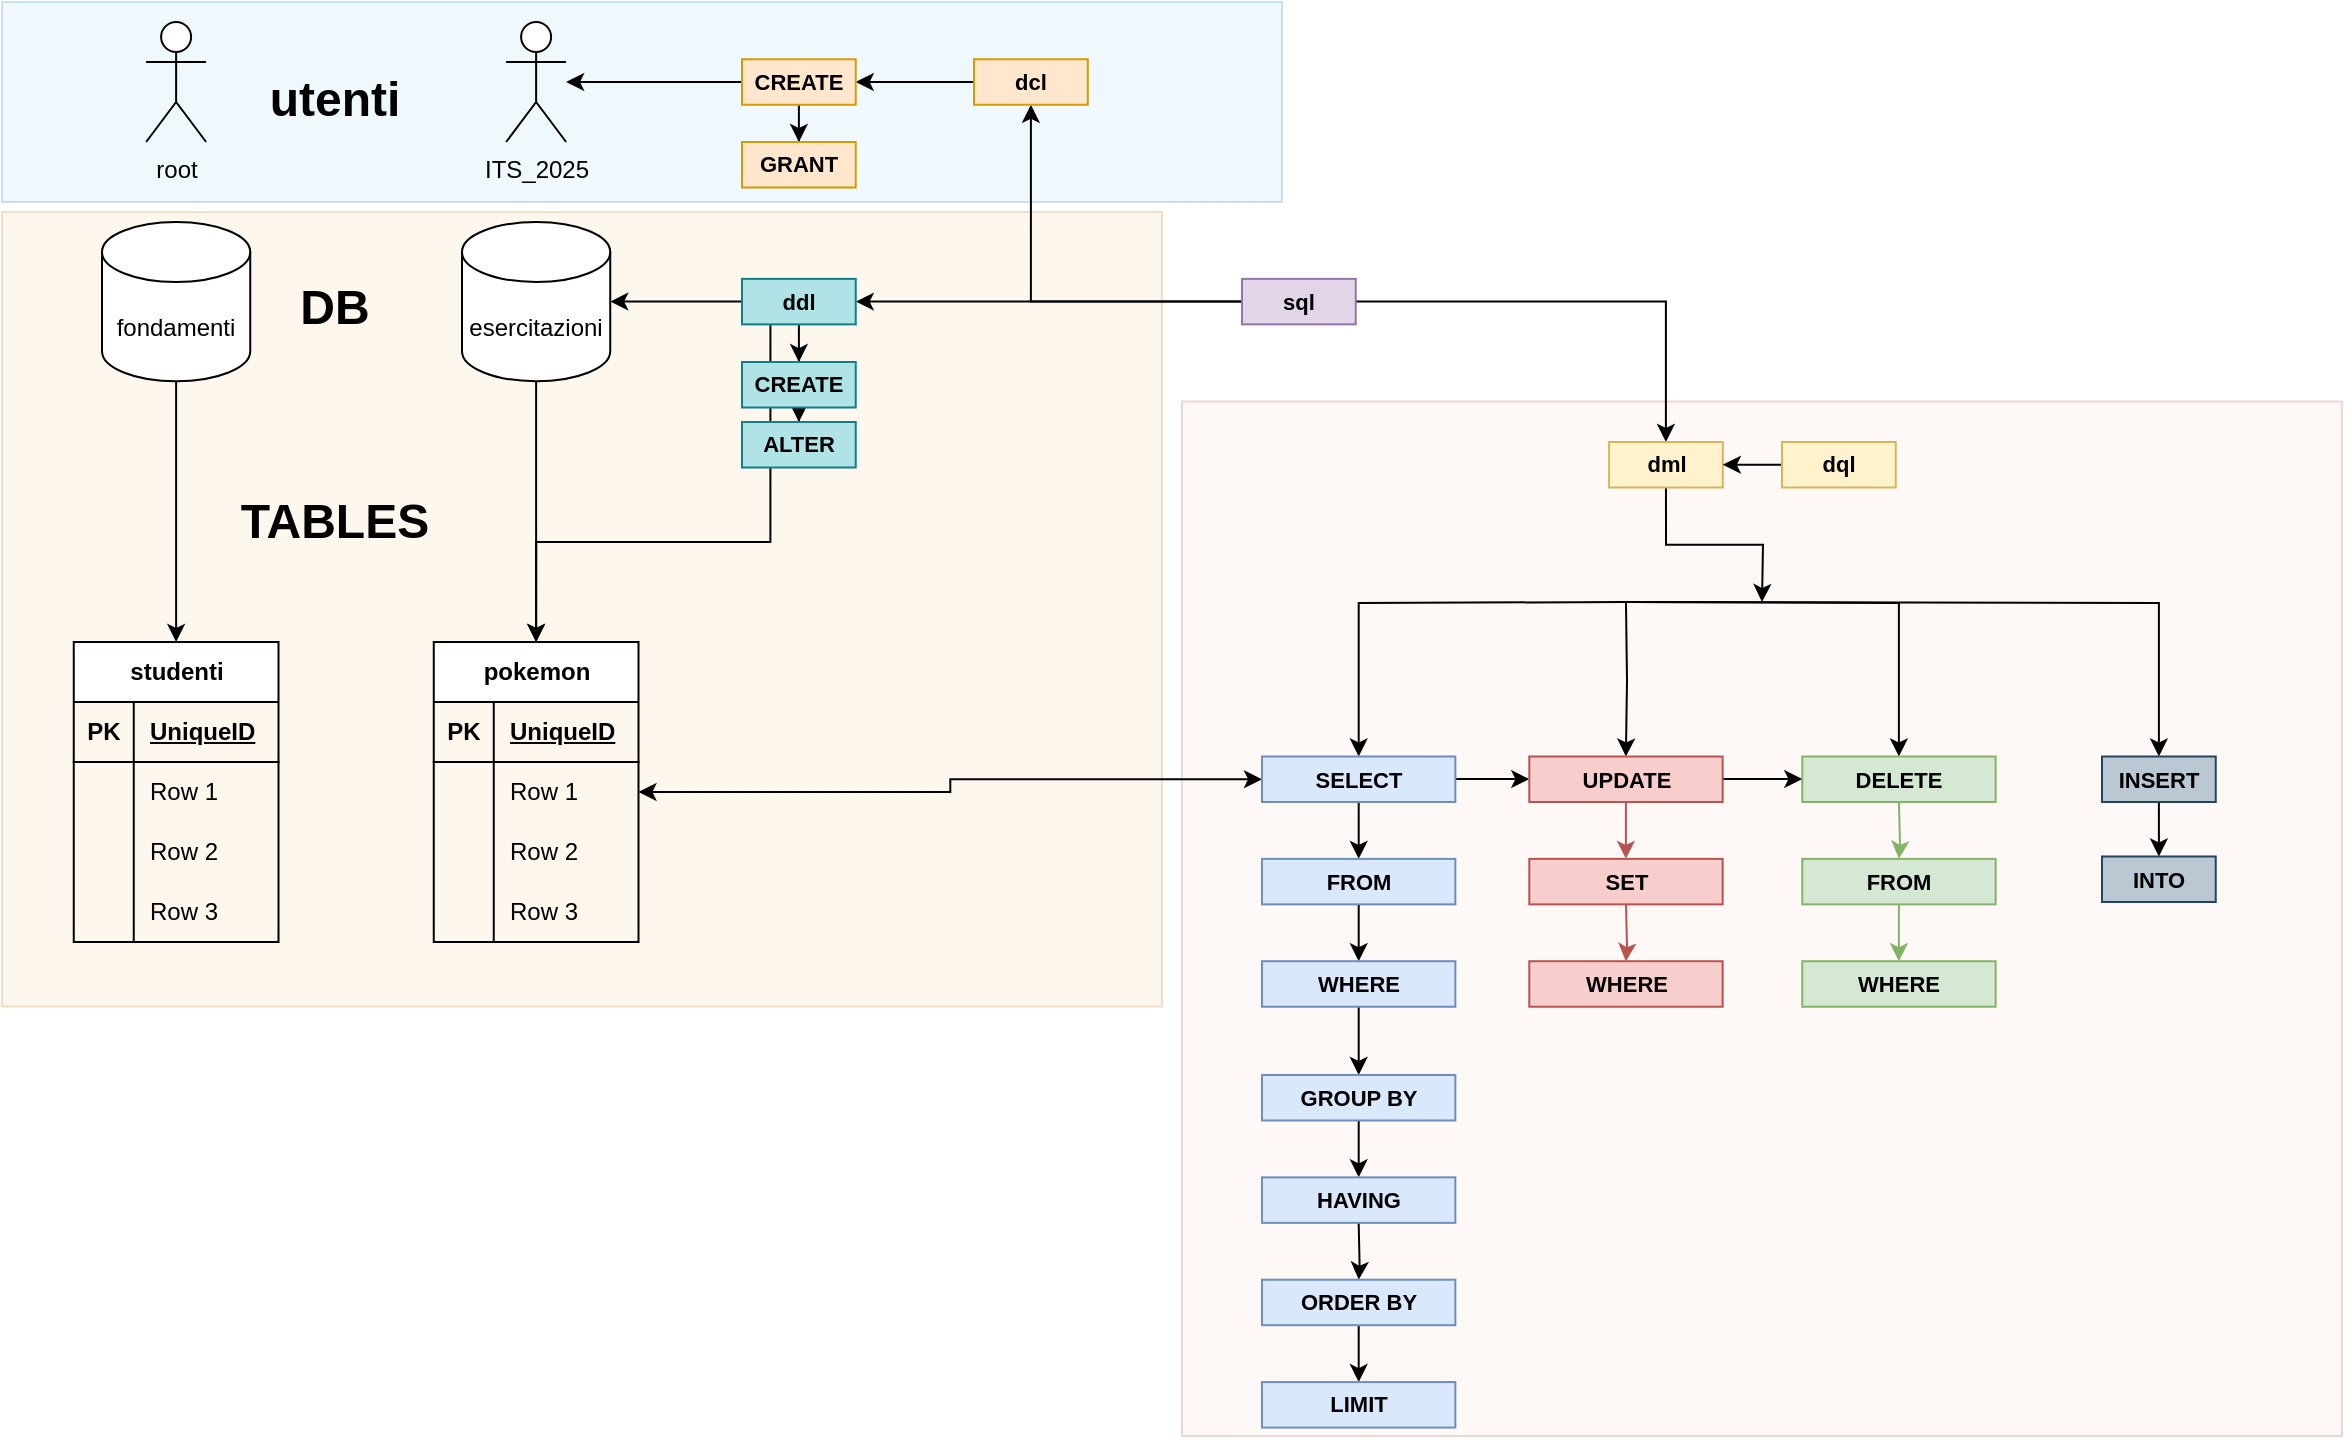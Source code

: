 <mxfile version="26.0.8" pages="2">
  <diagram name="Pagina-1" id="lxqDXrKYTkMh-2I5KAlx">
    <mxGraphModel dx="1430" dy="781" grid="1" gridSize="10" guides="1" tooltips="1" connect="1" arrows="1" fold="1" page="1" pageScale="1" pageWidth="1169" pageHeight="827" math="0" shadow="0">
      <root>
        <mxCell id="0" />
        <mxCell id="1" parent="0" />
        <mxCell id="DAcp7nFyff8eXovK0KY2-93" value="" style="rounded=0;whiteSpace=wrap;html=1;fillColor=#fad9d5;strokeColor=#ae4132;opacity=20;" vertex="1" parent="1">
          <mxGeometry x="630" y="309.75" width="580" height="517.25" as="geometry" />
        </mxCell>
        <mxCell id="DAcp7nFyff8eXovK0KY2-82" value="" style="rounded=0;whiteSpace=wrap;html=1;fillColor=#fad7ac;strokeColor=#b46504;opacity=20;" vertex="1" parent="1">
          <mxGeometry x="40" y="215" width="580" height="397.25" as="geometry" />
        </mxCell>
        <mxCell id="DAcp7nFyff8eXovK0KY2-81" value="" style="rounded=0;whiteSpace=wrap;html=1;fillColor=#b1ddf0;strokeColor=#10739e;opacity=20;" vertex="1" parent="1">
          <mxGeometry x="40" y="110" width="640" height="100" as="geometry" />
        </mxCell>
        <mxCell id="DAcp7nFyff8eXovK0KY2-1" value="pokemon" style="shape=table;startSize=30;container=1;collapsible=1;childLayout=tableLayout;fixedRows=1;rowLines=0;fontStyle=1;align=center;resizeLast=1;html=1;" vertex="1" parent="1">
          <mxGeometry x="255.879" y="429.999" width="102.37" height="150" as="geometry" />
        </mxCell>
        <mxCell id="DAcp7nFyff8eXovK0KY2-2" value="" style="shape=tableRow;horizontal=0;startSize=0;swimlaneHead=0;swimlaneBody=0;fillColor=none;collapsible=0;dropTarget=0;points=[[0,0.5],[1,0.5]];portConstraint=eastwest;top=0;left=0;right=0;bottom=1;" vertex="1" parent="DAcp7nFyff8eXovK0KY2-1">
          <mxGeometry y="30" width="102.37" height="30" as="geometry" />
        </mxCell>
        <mxCell id="DAcp7nFyff8eXovK0KY2-3" value="PK" style="shape=partialRectangle;connectable=0;fillColor=none;top=0;left=0;bottom=0;right=0;fontStyle=1;overflow=hidden;whiteSpace=wrap;html=1;" vertex="1" parent="DAcp7nFyff8eXovK0KY2-2">
          <mxGeometry width="30" height="30" as="geometry">
            <mxRectangle width="30" height="30" as="alternateBounds" />
          </mxGeometry>
        </mxCell>
        <mxCell id="DAcp7nFyff8eXovK0KY2-4" value="UniqueID" style="shape=partialRectangle;connectable=0;fillColor=none;top=0;left=0;bottom=0;right=0;align=left;spacingLeft=6;fontStyle=5;overflow=hidden;whiteSpace=wrap;html=1;" vertex="1" parent="DAcp7nFyff8eXovK0KY2-2">
          <mxGeometry x="30" width="72.37" height="30" as="geometry">
            <mxRectangle width="72.37" height="30" as="alternateBounds" />
          </mxGeometry>
        </mxCell>
        <mxCell id="DAcp7nFyff8eXovK0KY2-5" value="" style="shape=tableRow;horizontal=0;startSize=0;swimlaneHead=0;swimlaneBody=0;fillColor=none;collapsible=0;dropTarget=0;points=[[0,0.5],[1,0.5]];portConstraint=eastwest;top=0;left=0;right=0;bottom=0;" vertex="1" parent="DAcp7nFyff8eXovK0KY2-1">
          <mxGeometry y="60" width="102.37" height="30" as="geometry" />
        </mxCell>
        <mxCell id="DAcp7nFyff8eXovK0KY2-6" value="" style="shape=partialRectangle;connectable=0;fillColor=none;top=0;left=0;bottom=0;right=0;editable=1;overflow=hidden;whiteSpace=wrap;html=1;" vertex="1" parent="DAcp7nFyff8eXovK0KY2-5">
          <mxGeometry width="30" height="30" as="geometry">
            <mxRectangle width="30" height="30" as="alternateBounds" />
          </mxGeometry>
        </mxCell>
        <mxCell id="DAcp7nFyff8eXovK0KY2-7" value="Row 1" style="shape=partialRectangle;connectable=0;fillColor=none;top=0;left=0;bottom=0;right=0;align=left;spacingLeft=6;overflow=hidden;whiteSpace=wrap;html=1;" vertex="1" parent="DAcp7nFyff8eXovK0KY2-5">
          <mxGeometry x="30" width="72.37" height="30" as="geometry">
            <mxRectangle width="72.37" height="30" as="alternateBounds" />
          </mxGeometry>
        </mxCell>
        <mxCell id="DAcp7nFyff8eXovK0KY2-8" value="" style="shape=tableRow;horizontal=0;startSize=0;swimlaneHead=0;swimlaneBody=0;fillColor=none;collapsible=0;dropTarget=0;points=[[0,0.5],[1,0.5]];portConstraint=eastwest;top=0;left=0;right=0;bottom=0;" vertex="1" parent="DAcp7nFyff8eXovK0KY2-1">
          <mxGeometry y="90" width="102.37" height="30" as="geometry" />
        </mxCell>
        <mxCell id="DAcp7nFyff8eXovK0KY2-9" value="" style="shape=partialRectangle;connectable=0;fillColor=none;top=0;left=0;bottom=0;right=0;editable=1;overflow=hidden;whiteSpace=wrap;html=1;" vertex="1" parent="DAcp7nFyff8eXovK0KY2-8">
          <mxGeometry width="30" height="30" as="geometry">
            <mxRectangle width="30" height="30" as="alternateBounds" />
          </mxGeometry>
        </mxCell>
        <mxCell id="DAcp7nFyff8eXovK0KY2-10" value="Row 2" style="shape=partialRectangle;connectable=0;fillColor=none;top=0;left=0;bottom=0;right=0;align=left;spacingLeft=6;overflow=hidden;whiteSpace=wrap;html=1;" vertex="1" parent="DAcp7nFyff8eXovK0KY2-8">
          <mxGeometry x="30" width="72.37" height="30" as="geometry">
            <mxRectangle width="72.37" height="30" as="alternateBounds" />
          </mxGeometry>
        </mxCell>
        <mxCell id="DAcp7nFyff8eXovK0KY2-11" value="" style="shape=tableRow;horizontal=0;startSize=0;swimlaneHead=0;swimlaneBody=0;fillColor=none;collapsible=0;dropTarget=0;points=[[0,0.5],[1,0.5]];portConstraint=eastwest;top=0;left=0;right=0;bottom=0;" vertex="1" parent="DAcp7nFyff8eXovK0KY2-1">
          <mxGeometry y="120" width="102.37" height="30" as="geometry" />
        </mxCell>
        <mxCell id="DAcp7nFyff8eXovK0KY2-12" value="" style="shape=partialRectangle;connectable=0;fillColor=none;top=0;left=0;bottom=0;right=0;editable=1;overflow=hidden;whiteSpace=wrap;html=1;" vertex="1" parent="DAcp7nFyff8eXovK0KY2-11">
          <mxGeometry width="30" height="30" as="geometry">
            <mxRectangle width="30" height="30" as="alternateBounds" />
          </mxGeometry>
        </mxCell>
        <mxCell id="DAcp7nFyff8eXovK0KY2-13" value="Row 3" style="shape=partialRectangle;connectable=0;fillColor=none;top=0;left=0;bottom=0;right=0;align=left;spacingLeft=6;overflow=hidden;whiteSpace=wrap;html=1;" vertex="1" parent="DAcp7nFyff8eXovK0KY2-11">
          <mxGeometry x="30" width="72.37" height="30" as="geometry">
            <mxRectangle width="72.37" height="30" as="alternateBounds" />
          </mxGeometry>
        </mxCell>
        <mxCell id="DAcp7nFyff8eXovK0KY2-16" value="" style="edgeStyle=orthogonalEdgeStyle;rounded=0;orthogonalLoop=1;jettySize=auto;html=1;fontSize=11;" edge="1" parent="1" source="DAcp7nFyff8eXovK0KY2-14" target="DAcp7nFyff8eXovK0KY2-15">
          <mxGeometry relative="1" as="geometry" />
        </mxCell>
        <mxCell id="DAcp7nFyff8eXovK0KY2-45" value="" style="edgeStyle=orthogonalEdgeStyle;rounded=0;orthogonalLoop=1;jettySize=auto;html=1;fontSize=11;" edge="1" parent="1" source="DAcp7nFyff8eXovK0KY2-14" target="DAcp7nFyff8eXovK0KY2-44">
          <mxGeometry relative="1" as="geometry" />
        </mxCell>
        <mxCell id="DAcp7nFyff8eXovK0KY2-47" value="" style="edgeStyle=orthogonalEdgeStyle;rounded=0;orthogonalLoop=1;jettySize=auto;html=1;fontSize=11;" edge="1" parent="1" source="DAcp7nFyff8eXovK0KY2-14" target="DAcp7nFyff8eXovK0KY2-46">
          <mxGeometry relative="1" as="geometry" />
        </mxCell>
        <mxCell id="DAcp7nFyff8eXovK0KY2-14" value="sql" style="text;strokeColor=#9673a6;fillColor=#e1d5e7;html=1;fontSize=11;fontStyle=1;verticalAlign=middle;align=center;" vertex="1" parent="1">
          <mxGeometry x="659.999" y="248.436" width="56.872" height="22.749" as="geometry" />
        </mxCell>
        <mxCell id="DAcp7nFyff8eXovK0KY2-83" style="edgeStyle=orthogonalEdgeStyle;rounded=0;orthogonalLoop=1;jettySize=auto;html=1;exitX=0.5;exitY=1;exitDx=0;exitDy=0;" edge="1" parent="1" target="DAcp7nFyff8eXovK0KY2-26">
          <mxGeometry relative="1" as="geometry">
            <mxPoint x="851.985" y="409.997" as="sourcePoint" />
          </mxGeometry>
        </mxCell>
        <mxCell id="DAcp7nFyff8eXovK0KY2-84" style="edgeStyle=orthogonalEdgeStyle;rounded=0;orthogonalLoop=1;jettySize=auto;html=1;exitX=0.5;exitY=1;exitDx=0;exitDy=0;" edge="1" parent="1" target="DAcp7nFyff8eXovK0KY2-17">
          <mxGeometry relative="1" as="geometry">
            <mxPoint x="851.985" y="409.997" as="sourcePoint" />
          </mxGeometry>
        </mxCell>
        <mxCell id="DAcp7nFyff8eXovK0KY2-85" style="edgeStyle=orthogonalEdgeStyle;rounded=0;orthogonalLoop=1;jettySize=auto;html=1;exitX=0.5;exitY=1;exitDx=0;exitDy=0;" edge="1" parent="1" target="DAcp7nFyff8eXovK0KY2-28">
          <mxGeometry relative="1" as="geometry">
            <mxPoint x="851.985" y="409.997" as="sourcePoint" />
          </mxGeometry>
        </mxCell>
        <mxCell id="DAcp7nFyff8eXovK0KY2-87" value="" style="edgeStyle=orthogonalEdgeStyle;rounded=0;orthogonalLoop=1;jettySize=auto;html=1;exitX=0.5;exitY=1;exitDx=0;exitDy=0;" edge="1" parent="1" target="DAcp7nFyff8eXovK0KY2-86">
          <mxGeometry relative="1" as="geometry">
            <mxPoint x="851.985" y="409.997" as="sourcePoint" />
          </mxGeometry>
        </mxCell>
        <mxCell id="DAcp7nFyff8eXovK0KY2-92" style="edgeStyle=orthogonalEdgeStyle;rounded=0;orthogonalLoop=1;jettySize=auto;html=1;exitX=0.5;exitY=1;exitDx=0;exitDy=0;" edge="1" parent="1" source="DAcp7nFyff8eXovK0KY2-15">
          <mxGeometry relative="1" as="geometry">
            <mxPoint x="920" y="410" as="targetPoint" />
          </mxGeometry>
        </mxCell>
        <mxCell id="DAcp7nFyff8eXovK0KY2-15" value="dml" style="text;strokeColor=#d6b656;fillColor=#fff2cc;html=1;fontSize=11;fontStyle=1;verticalAlign=middle;align=center;" vertex="1" parent="1">
          <mxGeometry x="843.549" y="329.999" width="56.872" height="22.749" as="geometry" />
        </mxCell>
        <mxCell id="DAcp7nFyff8eXovK0KY2-19" value="" style="edgeStyle=orthogonalEdgeStyle;rounded=0;orthogonalLoop=1;jettySize=auto;html=1;fontSize=11;" edge="1" parent="1" source="DAcp7nFyff8eXovK0KY2-17" target="DAcp7nFyff8eXovK0KY2-18">
          <mxGeometry relative="1" as="geometry" />
        </mxCell>
        <mxCell id="DAcp7nFyff8eXovK0KY2-27" value="" style="edgeStyle=orthogonalEdgeStyle;rounded=0;orthogonalLoop=1;jettySize=auto;html=1;fontSize=11;" edge="1" parent="1" source="DAcp7nFyff8eXovK0KY2-17" target="DAcp7nFyff8eXovK0KY2-26">
          <mxGeometry relative="1" as="geometry" />
        </mxCell>
        <mxCell id="DAcp7nFyff8eXovK0KY2-42" style="edgeStyle=orthogonalEdgeStyle;rounded=0;orthogonalLoop=1;jettySize=auto;html=1;exitX=0;exitY=0.5;exitDx=0;exitDy=0;startArrow=classic;startFill=1;" edge="1" parent="1" source="DAcp7nFyff8eXovK0KY2-17" target="DAcp7nFyff8eXovK0KY2-1">
          <mxGeometry relative="1" as="geometry" />
        </mxCell>
        <mxCell id="DAcp7nFyff8eXovK0KY2-17" value="SELECT" style="text;strokeColor=#6c8ebf;fillColor=#dae8fc;html=1;fontSize=11;fontStyle=1;verticalAlign=middle;align=center;" vertex="1" parent="1">
          <mxGeometry x="669.995" y="487.249" width="96.682" height="22.749" as="geometry" />
        </mxCell>
        <mxCell id="DAcp7nFyff8eXovK0KY2-21" value="" style="edgeStyle=orthogonalEdgeStyle;rounded=0;orthogonalLoop=1;jettySize=auto;html=1;fontSize=11;" edge="1" parent="1" source="DAcp7nFyff8eXovK0KY2-18" target="DAcp7nFyff8eXovK0KY2-20">
          <mxGeometry relative="1" as="geometry" />
        </mxCell>
        <mxCell id="DAcp7nFyff8eXovK0KY2-18" value="FROM" style="text;strokeColor=#6c8ebf;fillColor=#dae8fc;html=1;fontSize=11;fontStyle=1;verticalAlign=middle;align=center;" vertex="1" parent="1">
          <mxGeometry x="669.995" y="538.433" width="96.682" height="22.749" as="geometry" />
        </mxCell>
        <mxCell id="DAcp7nFyff8eXovK0KY2-23" value="" style="edgeStyle=orthogonalEdgeStyle;rounded=0;orthogonalLoop=1;jettySize=auto;html=1;fontSize=11;" edge="1" parent="1" target="DAcp7nFyff8eXovK0KY2-22">
          <mxGeometry relative="1" as="geometry">
            <mxPoint x="718.337" y="720.421" as="sourcePoint" />
          </mxGeometry>
        </mxCell>
        <mxCell id="DAcp7nFyff8eXovK0KY2-39" value="" style="edgeStyle=orthogonalEdgeStyle;rounded=0;orthogonalLoop=1;jettySize=auto;html=1;fontSize=11;" edge="1" parent="1" source="DAcp7nFyff8eXovK0KY2-20" target="DAcp7nFyff8eXovK0KY2-38">
          <mxGeometry relative="1" as="geometry" />
        </mxCell>
        <mxCell id="DAcp7nFyff8eXovK0KY2-20" value="WHERE" style="text;strokeColor=#6c8ebf;fillColor=#dae8fc;html=1;fontSize=11;fontStyle=1;verticalAlign=middle;align=center;" vertex="1" parent="1">
          <mxGeometry x="669.995" y="589.617" width="96.682" height="22.749" as="geometry" />
        </mxCell>
        <mxCell id="DAcp7nFyff8eXovK0KY2-25" value="" style="edgeStyle=orthogonalEdgeStyle;rounded=0;orthogonalLoop=1;jettySize=auto;html=1;fontSize=11;" edge="1" parent="1" source="DAcp7nFyff8eXovK0KY2-22" target="DAcp7nFyff8eXovK0KY2-24">
          <mxGeometry relative="1" as="geometry" />
        </mxCell>
        <mxCell id="DAcp7nFyff8eXovK0KY2-22" value="ORDER BY" style="text;strokeColor=#6c8ebf;fillColor=#dae8fc;html=1;fontSize=11;fontStyle=1;verticalAlign=middle;align=center;" vertex="1" parent="1">
          <mxGeometry x="669.995" y="748.857" width="96.682" height="22.749" as="geometry" />
        </mxCell>
        <mxCell id="DAcp7nFyff8eXovK0KY2-24" value="LIMIT" style="text;strokeColor=#6c8ebf;fillColor=#dae8fc;html=1;fontSize=11;fontStyle=1;verticalAlign=middle;align=center;" vertex="1" parent="1">
          <mxGeometry x="669.995" y="800.041" width="96.682" height="22.749" as="geometry" />
        </mxCell>
        <mxCell id="DAcp7nFyff8eXovK0KY2-29" value="" style="edgeStyle=orthogonalEdgeStyle;rounded=0;orthogonalLoop=1;jettySize=auto;html=1;fontSize=11;" edge="1" parent="1" source="DAcp7nFyff8eXovK0KY2-26" target="DAcp7nFyff8eXovK0KY2-28">
          <mxGeometry relative="1" as="geometry" />
        </mxCell>
        <mxCell id="DAcp7nFyff8eXovK0KY2-31" value="" style="edgeStyle=orthogonalEdgeStyle;rounded=0;orthogonalLoop=1;jettySize=auto;html=1;fillColor=#f8cecc;strokeColor=#b85450;fontSize=11;" edge="1" parent="1" source="DAcp7nFyff8eXovK0KY2-26" target="DAcp7nFyff8eXovK0KY2-30">
          <mxGeometry relative="1" as="geometry" />
        </mxCell>
        <mxCell id="DAcp7nFyff8eXovK0KY2-26" value="UPDATE" style="text;strokeColor=#b85450;fillColor=#f8cecc;html=1;fontSize=11;fontStyle=1;verticalAlign=middle;align=center;" vertex="1" parent="1">
          <mxGeometry x="803.645" y="487.249" width="96.682" height="22.749" as="geometry" />
        </mxCell>
        <mxCell id="DAcp7nFyff8eXovK0KY2-28" value="DELETE" style="text;strokeColor=#82b366;fillColor=#d5e8d4;html=1;fontSize=11;fontStyle=1;verticalAlign=middle;align=center;" vertex="1" parent="1">
          <mxGeometry x="940.138" y="487.249" width="96.682" height="22.749" as="geometry" />
        </mxCell>
        <mxCell id="DAcp7nFyff8eXovK0KY2-30" value="SET" style="text;strokeColor=#b85450;fillColor=#f8cecc;html=1;fontSize=11;fontStyle=1;verticalAlign=middle;align=center;" vertex="1" parent="1">
          <mxGeometry x="803.645" y="538.433" width="96.682" height="22.749" as="geometry" />
        </mxCell>
        <mxCell id="DAcp7nFyff8eXovK0KY2-32" value="WHERE" style="text;strokeColor=#b85450;fillColor=#f8cecc;html=1;fontSize=11;fontStyle=1;verticalAlign=middle;align=center;" vertex="1" parent="1">
          <mxGeometry x="803.645" y="589.617" width="96.682" height="22.749" as="geometry" />
        </mxCell>
        <mxCell id="DAcp7nFyff8eXovK0KY2-33" value="" style="edgeStyle=orthogonalEdgeStyle;rounded=0;orthogonalLoop=1;jettySize=auto;html=1;fillColor=#f8cecc;strokeColor=#b85450;fontSize=11;" edge="1" target="DAcp7nFyff8eXovK0KY2-32" parent="1">
          <mxGeometry relative="1" as="geometry">
            <mxPoint x="851.986" y="561.181" as="sourcePoint" />
          </mxGeometry>
        </mxCell>
        <mxCell id="DAcp7nFyff8eXovK0KY2-34" value="" style="edgeStyle=orthogonalEdgeStyle;rounded=0;orthogonalLoop=1;jettySize=auto;html=1;fillColor=#d5e8d4;strokeColor=#82b366;fontSize=11;" edge="1" target="DAcp7nFyff8eXovK0KY2-36" parent="1">
          <mxGeometry relative="1" as="geometry">
            <mxPoint x="988.479" y="509.997" as="sourcePoint" />
          </mxGeometry>
        </mxCell>
        <mxCell id="DAcp7nFyff8eXovK0KY2-35" value="" style="edgeStyle=orthogonalEdgeStyle;rounded=0;orthogonalLoop=1;jettySize=auto;html=1;fillColor=#d5e8d4;strokeColor=#82b366;fontSize=11;" edge="1" source="DAcp7nFyff8eXovK0KY2-36" target="DAcp7nFyff8eXovK0KY2-37" parent="1">
          <mxGeometry relative="1" as="geometry" />
        </mxCell>
        <mxCell id="DAcp7nFyff8eXovK0KY2-36" value="FROM" style="text;strokeColor=#82b366;fillColor=#d5e8d4;html=1;fontSize=11;fontStyle=1;verticalAlign=middle;align=center;" vertex="1" parent="1">
          <mxGeometry x="940.138" y="538.433" width="96.682" height="22.749" as="geometry" />
        </mxCell>
        <mxCell id="DAcp7nFyff8eXovK0KY2-37" value="WHERE" style="text;strokeColor=#82b366;fillColor=#d5e8d4;html=1;fontSize=11;fontStyle=1;verticalAlign=middle;align=center;" vertex="1" parent="1">
          <mxGeometry x="940.138" y="589.617" width="96.682" height="22.749" as="geometry" />
        </mxCell>
        <mxCell id="DAcp7nFyff8eXovK0KY2-41" value="" style="edgeStyle=orthogonalEdgeStyle;rounded=0;orthogonalLoop=1;jettySize=auto;html=1;fontSize=11;" edge="1" parent="1" source="DAcp7nFyff8eXovK0KY2-38" target="DAcp7nFyff8eXovK0KY2-40">
          <mxGeometry relative="1" as="geometry" />
        </mxCell>
        <mxCell id="DAcp7nFyff8eXovK0KY2-38" value="GROUP BY" style="text;strokeColor=#6c8ebf;fillColor=#dae8fc;html=1;fontSize=11;fontStyle=1;verticalAlign=middle;align=center;" vertex="1" parent="1">
          <mxGeometry x="669.995" y="646.489" width="96.682" height="22.749" as="geometry" />
        </mxCell>
        <mxCell id="DAcp7nFyff8eXovK0KY2-40" value="HAVING" style="text;strokeColor=#6c8ebf;fillColor=#dae8fc;html=1;fontSize=11;fontStyle=1;verticalAlign=middle;align=center;" vertex="1" parent="1">
          <mxGeometry x="669.995" y="697.673" width="96.682" height="22.749" as="geometry" />
        </mxCell>
        <mxCell id="DAcp7nFyff8eXovK0KY2-79" style="edgeStyle=orthogonalEdgeStyle;rounded=0;orthogonalLoop=1;jettySize=auto;html=1;exitX=0.5;exitY=1;exitDx=0;exitDy=0;exitPerimeter=0;" edge="1" parent="1" source="DAcp7nFyff8eXovK0KY2-43" target="DAcp7nFyff8eXovK0KY2-1">
          <mxGeometry relative="1" as="geometry" />
        </mxCell>
        <mxCell id="DAcp7nFyff8eXovK0KY2-43" value="esercitazioni" style="shape=cylinder3;whiteSpace=wrap;html=1;boundedLbl=1;backgroundOutline=1;size=15;" vertex="1" parent="1">
          <mxGeometry x="270" y="220" width="74.12" height="79.62" as="geometry" />
        </mxCell>
        <mxCell id="DAcp7nFyff8eXovK0KY2-72" value="" style="edgeStyle=orthogonalEdgeStyle;rounded=0;orthogonalLoop=1;jettySize=auto;html=1;" edge="1" parent="1" source="DAcp7nFyff8eXovK0KY2-44" target="DAcp7nFyff8eXovK0KY2-43">
          <mxGeometry relative="1" as="geometry" />
        </mxCell>
        <mxCell id="DAcp7nFyff8eXovK0KY2-73" style="edgeStyle=orthogonalEdgeStyle;rounded=0;orthogonalLoop=1;jettySize=auto;html=1;exitX=0.25;exitY=1;exitDx=0;exitDy=0;entryX=0.5;entryY=0;entryDx=0;entryDy=0;" edge="1" parent="1" source="DAcp7nFyff8eXovK0KY2-44" target="DAcp7nFyff8eXovK0KY2-1">
          <mxGeometry relative="1" as="geometry">
            <Array as="points">
              <mxPoint x="424" y="380" />
              <mxPoint x="307" y="380" />
            </Array>
          </mxGeometry>
        </mxCell>
        <mxCell id="DAcp7nFyff8eXovK0KY2-75" value="" style="edgeStyle=orthogonalEdgeStyle;rounded=0;orthogonalLoop=1;jettySize=auto;html=1;" edge="1" parent="1" source="DAcp7nFyff8eXovK0KY2-44" target="DAcp7nFyff8eXovK0KY2-74">
          <mxGeometry relative="1" as="geometry" />
        </mxCell>
        <mxCell id="DAcp7nFyff8eXovK0KY2-44" value="ddl" style="text;strokeColor=#0e8088;fillColor=#b0e3e6;html=1;fontSize=11;fontStyle=1;verticalAlign=middle;align=center;" vertex="1" parent="1">
          <mxGeometry x="409.998" y="248.436" width="56.872" height="22.749" as="geometry" />
        </mxCell>
        <mxCell id="DAcp7nFyff8eXovK0KY2-68" value="" style="edgeStyle=orthogonalEdgeStyle;rounded=0;orthogonalLoop=1;jettySize=auto;html=1;fontSize=11;" edge="1" parent="1" source="DAcp7nFyff8eXovK0KY2-46" target="DAcp7nFyff8eXovK0KY2-67">
          <mxGeometry relative="1" as="geometry" />
        </mxCell>
        <mxCell id="DAcp7nFyff8eXovK0KY2-46" value="dcl" style="text;strokeColor=#d79b00;fillColor=#ffe6cc;html=1;fontSize=11;fontStyle=1;verticalAlign=middle;align=center;" vertex="1" parent="1">
          <mxGeometry x="526.019" y="138.63" width="56.872" height="22.749" as="geometry" />
        </mxCell>
        <mxCell id="DAcp7nFyff8eXovK0KY2-80" style="edgeStyle=orthogonalEdgeStyle;rounded=0;orthogonalLoop=1;jettySize=auto;html=1;exitX=0.5;exitY=1;exitDx=0;exitDy=0;exitPerimeter=0;" edge="1" parent="1" source="DAcp7nFyff8eXovK0KY2-49" target="DAcp7nFyff8eXovK0KY2-50">
          <mxGeometry relative="1" as="geometry" />
        </mxCell>
        <mxCell id="DAcp7nFyff8eXovK0KY2-49" value="fondamenti" style="shape=cylinder3;whiteSpace=wrap;html=1;boundedLbl=1;backgroundOutline=1;size=15;" vertex="1" parent="1">
          <mxGeometry x="90" y="220" width="74.12" height="79.62" as="geometry" />
        </mxCell>
        <mxCell id="DAcp7nFyff8eXovK0KY2-50" value="studenti" style="shape=table;startSize=30;container=1;collapsible=1;childLayout=tableLayout;fixedRows=1;rowLines=0;fontStyle=1;align=center;resizeLast=1;html=1;" vertex="1" parent="1">
          <mxGeometry x="75.879" y="429.999" width="102.37" height="150" as="geometry" />
        </mxCell>
        <mxCell id="DAcp7nFyff8eXovK0KY2-51" value="" style="shape=tableRow;horizontal=0;startSize=0;swimlaneHead=0;swimlaneBody=0;fillColor=none;collapsible=0;dropTarget=0;points=[[0,0.5],[1,0.5]];portConstraint=eastwest;top=0;left=0;right=0;bottom=1;" vertex="1" parent="DAcp7nFyff8eXovK0KY2-50">
          <mxGeometry y="30" width="102.37" height="30" as="geometry" />
        </mxCell>
        <mxCell id="DAcp7nFyff8eXovK0KY2-52" value="PK" style="shape=partialRectangle;connectable=0;fillColor=none;top=0;left=0;bottom=0;right=0;fontStyle=1;overflow=hidden;whiteSpace=wrap;html=1;" vertex="1" parent="DAcp7nFyff8eXovK0KY2-51">
          <mxGeometry width="30" height="30" as="geometry">
            <mxRectangle width="30" height="30" as="alternateBounds" />
          </mxGeometry>
        </mxCell>
        <mxCell id="DAcp7nFyff8eXovK0KY2-53" value="UniqueID" style="shape=partialRectangle;connectable=0;fillColor=none;top=0;left=0;bottom=0;right=0;align=left;spacingLeft=6;fontStyle=5;overflow=hidden;whiteSpace=wrap;html=1;" vertex="1" parent="DAcp7nFyff8eXovK0KY2-51">
          <mxGeometry x="30" width="72.37" height="30" as="geometry">
            <mxRectangle width="72.37" height="30" as="alternateBounds" />
          </mxGeometry>
        </mxCell>
        <mxCell id="DAcp7nFyff8eXovK0KY2-54" value="" style="shape=tableRow;horizontal=0;startSize=0;swimlaneHead=0;swimlaneBody=0;fillColor=none;collapsible=0;dropTarget=0;points=[[0,0.5],[1,0.5]];portConstraint=eastwest;top=0;left=0;right=0;bottom=0;" vertex="1" parent="DAcp7nFyff8eXovK0KY2-50">
          <mxGeometry y="60" width="102.37" height="30" as="geometry" />
        </mxCell>
        <mxCell id="DAcp7nFyff8eXovK0KY2-55" value="" style="shape=partialRectangle;connectable=0;fillColor=none;top=0;left=0;bottom=0;right=0;editable=1;overflow=hidden;whiteSpace=wrap;html=1;" vertex="1" parent="DAcp7nFyff8eXovK0KY2-54">
          <mxGeometry width="30" height="30" as="geometry">
            <mxRectangle width="30" height="30" as="alternateBounds" />
          </mxGeometry>
        </mxCell>
        <mxCell id="DAcp7nFyff8eXovK0KY2-56" value="Row 1" style="shape=partialRectangle;connectable=0;fillColor=none;top=0;left=0;bottom=0;right=0;align=left;spacingLeft=6;overflow=hidden;whiteSpace=wrap;html=1;" vertex="1" parent="DAcp7nFyff8eXovK0KY2-54">
          <mxGeometry x="30" width="72.37" height="30" as="geometry">
            <mxRectangle width="72.37" height="30" as="alternateBounds" />
          </mxGeometry>
        </mxCell>
        <mxCell id="DAcp7nFyff8eXovK0KY2-57" value="" style="shape=tableRow;horizontal=0;startSize=0;swimlaneHead=0;swimlaneBody=0;fillColor=none;collapsible=0;dropTarget=0;points=[[0,0.5],[1,0.5]];portConstraint=eastwest;top=0;left=0;right=0;bottom=0;" vertex="1" parent="DAcp7nFyff8eXovK0KY2-50">
          <mxGeometry y="90" width="102.37" height="30" as="geometry" />
        </mxCell>
        <mxCell id="DAcp7nFyff8eXovK0KY2-58" value="" style="shape=partialRectangle;connectable=0;fillColor=none;top=0;left=0;bottom=0;right=0;editable=1;overflow=hidden;whiteSpace=wrap;html=1;" vertex="1" parent="DAcp7nFyff8eXovK0KY2-57">
          <mxGeometry width="30" height="30" as="geometry">
            <mxRectangle width="30" height="30" as="alternateBounds" />
          </mxGeometry>
        </mxCell>
        <mxCell id="DAcp7nFyff8eXovK0KY2-59" value="Row 2" style="shape=partialRectangle;connectable=0;fillColor=none;top=0;left=0;bottom=0;right=0;align=left;spacingLeft=6;overflow=hidden;whiteSpace=wrap;html=1;" vertex="1" parent="DAcp7nFyff8eXovK0KY2-57">
          <mxGeometry x="30" width="72.37" height="30" as="geometry">
            <mxRectangle width="72.37" height="30" as="alternateBounds" />
          </mxGeometry>
        </mxCell>
        <mxCell id="DAcp7nFyff8eXovK0KY2-60" value="" style="shape=tableRow;horizontal=0;startSize=0;swimlaneHead=0;swimlaneBody=0;fillColor=none;collapsible=0;dropTarget=0;points=[[0,0.5],[1,0.5]];portConstraint=eastwest;top=0;left=0;right=0;bottom=0;" vertex="1" parent="DAcp7nFyff8eXovK0KY2-50">
          <mxGeometry y="120" width="102.37" height="30" as="geometry" />
        </mxCell>
        <mxCell id="DAcp7nFyff8eXovK0KY2-61" value="" style="shape=partialRectangle;connectable=0;fillColor=none;top=0;left=0;bottom=0;right=0;editable=1;overflow=hidden;whiteSpace=wrap;html=1;" vertex="1" parent="DAcp7nFyff8eXovK0KY2-60">
          <mxGeometry width="30" height="30" as="geometry">
            <mxRectangle width="30" height="30" as="alternateBounds" />
          </mxGeometry>
        </mxCell>
        <mxCell id="DAcp7nFyff8eXovK0KY2-62" value="Row 3" style="shape=partialRectangle;connectable=0;fillColor=none;top=0;left=0;bottom=0;right=0;align=left;spacingLeft=6;overflow=hidden;whiteSpace=wrap;html=1;" vertex="1" parent="DAcp7nFyff8eXovK0KY2-60">
          <mxGeometry x="30" width="72.37" height="30" as="geometry">
            <mxRectangle width="72.37" height="30" as="alternateBounds" />
          </mxGeometry>
        </mxCell>
        <mxCell id="DAcp7nFyff8eXovK0KY2-63" value="root" style="shape=umlActor;verticalLabelPosition=bottom;verticalAlign=top;html=1;outlineConnect=0;" vertex="1" parent="1">
          <mxGeometry x="112.06" y="120" width="30" height="60" as="geometry" />
        </mxCell>
        <mxCell id="DAcp7nFyff8eXovK0KY2-64" value="ITS_2025" style="shape=umlActor;verticalLabelPosition=bottom;verticalAlign=top;html=1;outlineConnect=0;" vertex="1" parent="1">
          <mxGeometry x="292.06" y="120" width="30" height="60" as="geometry" />
        </mxCell>
        <mxCell id="DAcp7nFyff8eXovK0KY2-65" value="utenti" style="text;strokeColor=none;fillColor=none;html=1;fontSize=24;fontStyle=1;verticalAlign=middle;align=center;" vertex="1" parent="1">
          <mxGeometry x="155.88" y="138.63" width="100" height="40" as="geometry" />
        </mxCell>
        <mxCell id="DAcp7nFyff8eXovK0KY2-66" value="DB" style="text;strokeColor=none;fillColor=none;html=1;fontSize=24;fontStyle=1;verticalAlign=middle;align=center;" vertex="1" parent="1">
          <mxGeometry x="155.88" y="242.56" width="100" height="40" as="geometry" />
        </mxCell>
        <mxCell id="DAcp7nFyff8eXovK0KY2-69" value="" style="edgeStyle=orthogonalEdgeStyle;rounded=0;orthogonalLoop=1;jettySize=auto;html=1;" edge="1" parent="1" source="DAcp7nFyff8eXovK0KY2-67" target="DAcp7nFyff8eXovK0KY2-64">
          <mxGeometry relative="1" as="geometry" />
        </mxCell>
        <mxCell id="DAcp7nFyff8eXovK0KY2-71" value="" style="edgeStyle=orthogonalEdgeStyle;rounded=0;orthogonalLoop=1;jettySize=auto;html=1;" edge="1" parent="1" source="DAcp7nFyff8eXovK0KY2-67" target="DAcp7nFyff8eXovK0KY2-70">
          <mxGeometry relative="1" as="geometry" />
        </mxCell>
        <mxCell id="DAcp7nFyff8eXovK0KY2-67" value="CREATE" style="text;strokeColor=#d79b00;fillColor=#ffe6cc;html=1;fontSize=11;fontStyle=1;verticalAlign=middle;align=center;" vertex="1" parent="1">
          <mxGeometry x="409.997" y="138.63" width="56.872" height="22.749" as="geometry" />
        </mxCell>
        <mxCell id="DAcp7nFyff8eXovK0KY2-70" value="GRANT" style="text;strokeColor=#d79b00;fillColor=#ffe6cc;html=1;fontSize=11;fontStyle=1;verticalAlign=middle;align=center;" vertex="1" parent="1">
          <mxGeometry x="409.997" y="179.999" width="56.872" height="22.749" as="geometry" />
        </mxCell>
        <mxCell id="DAcp7nFyff8eXovK0KY2-77" value="" style="edgeStyle=orthogonalEdgeStyle;rounded=0;orthogonalLoop=1;jettySize=auto;html=1;" edge="1" parent="1" source="DAcp7nFyff8eXovK0KY2-74" target="DAcp7nFyff8eXovK0KY2-76">
          <mxGeometry relative="1" as="geometry" />
        </mxCell>
        <mxCell id="DAcp7nFyff8eXovK0KY2-74" value="CREATE" style="text;strokeColor=#0e8088;fillColor=#b0e3e6;html=1;fontSize=11;fontStyle=1;verticalAlign=middle;align=center;" vertex="1" parent="1">
          <mxGeometry x="409.998" y="290.004" width="56.872" height="22.749" as="geometry" />
        </mxCell>
        <mxCell id="DAcp7nFyff8eXovK0KY2-76" value="ALTER" style="text;strokeColor=#0e8088;fillColor=#b0e3e6;html=1;fontSize=11;fontStyle=1;verticalAlign=middle;align=center;" vertex="1" parent="1">
          <mxGeometry x="409.998" y="320.003" width="56.872" height="22.749" as="geometry" />
        </mxCell>
        <mxCell id="DAcp7nFyff8eXovK0KY2-78" value="TABLES" style="text;strokeColor=none;fillColor=none;html=1;fontSize=24;fontStyle=1;verticalAlign=middle;align=center;" vertex="1" parent="1">
          <mxGeometry x="155.88" y="350" width="100" height="40" as="geometry" />
        </mxCell>
        <mxCell id="DAcp7nFyff8eXovK0KY2-90" value="" style="edgeStyle=orthogonalEdgeStyle;rounded=0;orthogonalLoop=1;jettySize=auto;html=1;" edge="1" parent="1" source="DAcp7nFyff8eXovK0KY2-86" target="DAcp7nFyff8eXovK0KY2-89">
          <mxGeometry relative="1" as="geometry" />
        </mxCell>
        <mxCell id="DAcp7nFyff8eXovK0KY2-86" value="INSERT" style="text;strokeColor=#23445d;fillColor=#bac8d3;html=1;fontSize=11;fontStyle=1;verticalAlign=middle;align=center;" vertex="1" parent="1">
          <mxGeometry x="1090.001" y="487.249" width="56.872" height="22.749" as="geometry" />
        </mxCell>
        <mxCell id="DAcp7nFyff8eXovK0KY2-89" value="INTO" style="text;strokeColor=#23445d;fillColor=#bac8d3;html=1;fontSize=11;fontStyle=1;verticalAlign=middle;align=center;" vertex="1" parent="1">
          <mxGeometry x="1090.001" y="537.247" width="56.872" height="22.749" as="geometry" />
        </mxCell>
        <mxCell id="DAcp7nFyff8eXovK0KY2-95" value="" style="edgeStyle=orthogonalEdgeStyle;rounded=0;orthogonalLoop=1;jettySize=auto;html=1;" edge="1" parent="1" source="DAcp7nFyff8eXovK0KY2-94" target="DAcp7nFyff8eXovK0KY2-15">
          <mxGeometry relative="1" as="geometry" />
        </mxCell>
        <mxCell id="DAcp7nFyff8eXovK0KY2-94" value="dql" style="text;strokeColor=#d6b656;fillColor=#fff2cc;html=1;fontSize=11;fontStyle=1;verticalAlign=middle;align=center;" vertex="1" parent="1">
          <mxGeometry x="929.999" y="329.999" width="56.872" height="22.749" as="geometry" />
        </mxCell>
      </root>
    </mxGraphModel>
  </diagram>
  <diagram id="CA4WTHgSnud2lBOxokdX" name="Pagina-2">
    <mxGraphModel dx="1248" dy="815" grid="1" gridSize="10" guides="1" tooltips="1" connect="1" arrows="1" fold="1" page="1" pageScale="1" pageWidth="1169" pageHeight="827" math="0" shadow="0">
      <root>
        <mxCell id="0" />
        <mxCell id="1" parent="0" />
        <mxCell id="3r4c7pHLWb2IH83MUFAn-1" value="Libro" style="shape=table;startSize=30;container=1;collapsible=1;childLayout=tableLayout;fixedRows=1;rowLines=0;fontStyle=1;align=center;resizeLast=1;html=1;" vertex="1" parent="1">
          <mxGeometry x="360" y="120" width="180" height="180" as="geometry" />
        </mxCell>
        <mxCell id="3r4c7pHLWb2IH83MUFAn-2" value="" style="shape=tableRow;horizontal=0;startSize=0;swimlaneHead=0;swimlaneBody=0;fillColor=none;collapsible=0;dropTarget=0;points=[[0,0.5],[1,0.5]];portConstraint=eastwest;top=0;left=0;right=0;bottom=1;" vertex="1" parent="3r4c7pHLWb2IH83MUFAn-1">
          <mxGeometry y="30" width="180" height="30" as="geometry" />
        </mxCell>
        <mxCell id="3r4c7pHLWb2IH83MUFAn-3" value="PK" style="shape=partialRectangle;connectable=0;fillColor=none;top=0;left=0;bottom=0;right=0;fontStyle=1;overflow=hidden;whiteSpace=wrap;html=1;" vertex="1" parent="3r4c7pHLWb2IH83MUFAn-2">
          <mxGeometry width="30" height="30" as="geometry">
            <mxRectangle width="30" height="30" as="alternateBounds" />
          </mxGeometry>
        </mxCell>
        <mxCell id="3r4c7pHLWb2IH83MUFAn-4" value="id" style="shape=partialRectangle;connectable=0;fillColor=none;top=0;left=0;bottom=0;right=0;align=left;spacingLeft=6;fontStyle=5;overflow=hidden;whiteSpace=wrap;html=1;" vertex="1" parent="3r4c7pHLWb2IH83MUFAn-2">
          <mxGeometry x="30" width="150" height="30" as="geometry">
            <mxRectangle width="150" height="30" as="alternateBounds" />
          </mxGeometry>
        </mxCell>
        <mxCell id="3r4c7pHLWb2IH83MUFAn-5" value="" style="shape=tableRow;horizontal=0;startSize=0;swimlaneHead=0;swimlaneBody=0;fillColor=none;collapsible=0;dropTarget=0;points=[[0,0.5],[1,0.5]];portConstraint=eastwest;top=0;left=0;right=0;bottom=0;" vertex="1" parent="3r4c7pHLWb2IH83MUFAn-1">
          <mxGeometry y="60" width="180" height="30" as="geometry" />
        </mxCell>
        <mxCell id="3r4c7pHLWb2IH83MUFAn-6" value="" style="shape=partialRectangle;connectable=0;fillColor=none;top=0;left=0;bottom=0;right=0;editable=1;overflow=hidden;whiteSpace=wrap;html=1;" vertex="1" parent="3r4c7pHLWb2IH83MUFAn-5">
          <mxGeometry width="30" height="30" as="geometry">
            <mxRectangle width="30" height="30" as="alternateBounds" />
          </mxGeometry>
        </mxCell>
        <mxCell id="3r4c7pHLWb2IH83MUFAn-7" value="titolo" style="shape=partialRectangle;connectable=0;fillColor=none;top=0;left=0;bottom=0;right=0;align=left;spacingLeft=6;overflow=hidden;whiteSpace=wrap;html=1;" vertex="1" parent="3r4c7pHLWb2IH83MUFAn-5">
          <mxGeometry x="30" width="150" height="30" as="geometry">
            <mxRectangle width="150" height="30" as="alternateBounds" />
          </mxGeometry>
        </mxCell>
        <mxCell id="3r4c7pHLWb2IH83MUFAn-8" value="" style="shape=tableRow;horizontal=0;startSize=0;swimlaneHead=0;swimlaneBody=0;fillColor=none;collapsible=0;dropTarget=0;points=[[0,0.5],[1,0.5]];portConstraint=eastwest;top=0;left=0;right=0;bottom=0;" vertex="1" parent="3r4c7pHLWb2IH83MUFAn-1">
          <mxGeometry y="90" width="180" height="30" as="geometry" />
        </mxCell>
        <mxCell id="3r4c7pHLWb2IH83MUFAn-9" value="" style="shape=partialRectangle;connectable=0;fillColor=none;top=0;left=0;bottom=0;right=0;editable=1;overflow=hidden;whiteSpace=wrap;html=1;" vertex="1" parent="3r4c7pHLWb2IH83MUFAn-8">
          <mxGeometry width="30" height="30" as="geometry">
            <mxRectangle width="30" height="30" as="alternateBounds" />
          </mxGeometry>
        </mxCell>
        <mxCell id="3r4c7pHLWb2IH83MUFAn-10" value="pagine" style="shape=partialRectangle;connectable=0;fillColor=none;top=0;left=0;bottom=0;right=0;align=left;spacingLeft=6;overflow=hidden;whiteSpace=wrap;html=1;" vertex="1" parent="3r4c7pHLWb2IH83MUFAn-8">
          <mxGeometry x="30" width="150" height="30" as="geometry">
            <mxRectangle width="150" height="30" as="alternateBounds" />
          </mxGeometry>
        </mxCell>
        <mxCell id="3r4c7pHLWb2IH83MUFAn-11" value="" style="shape=tableRow;horizontal=0;startSize=0;swimlaneHead=0;swimlaneBody=0;fillColor=none;collapsible=0;dropTarget=0;points=[[0,0.5],[1,0.5]];portConstraint=eastwest;top=0;left=0;right=0;bottom=0;" vertex="1" parent="3r4c7pHLWb2IH83MUFAn-1">
          <mxGeometry y="120" width="180" height="30" as="geometry" />
        </mxCell>
        <mxCell id="3r4c7pHLWb2IH83MUFAn-12" value="" style="shape=partialRectangle;connectable=0;fillColor=none;top=0;left=0;bottom=0;right=0;editable=1;overflow=hidden;whiteSpace=wrap;html=1;" vertex="1" parent="3r4c7pHLWb2IH83MUFAn-11">
          <mxGeometry width="30" height="30" as="geometry">
            <mxRectangle width="30" height="30" as="alternateBounds" />
          </mxGeometry>
        </mxCell>
        <mxCell id="3r4c7pHLWb2IH83MUFAn-13" value="prezzo" style="shape=partialRectangle;connectable=0;fillColor=none;top=0;left=0;bottom=0;right=0;align=left;spacingLeft=6;overflow=hidden;whiteSpace=wrap;html=1;" vertex="1" parent="3r4c7pHLWb2IH83MUFAn-11">
          <mxGeometry x="30" width="150" height="30" as="geometry">
            <mxRectangle width="150" height="30" as="alternateBounds" />
          </mxGeometry>
        </mxCell>
        <mxCell id="3r4c7pHLWb2IH83MUFAn-14" style="shape=tableRow;horizontal=0;startSize=0;swimlaneHead=0;swimlaneBody=0;fillColor=none;collapsible=0;dropTarget=0;points=[[0,0.5],[1,0.5]];portConstraint=eastwest;top=0;left=0;right=0;bottom=0;" vertex="1" parent="3r4c7pHLWb2IH83MUFAn-1">
          <mxGeometry y="150" width="180" height="30" as="geometry" />
        </mxCell>
        <mxCell id="3r4c7pHLWb2IH83MUFAn-15" value="FK" style="shape=partialRectangle;connectable=0;fillColor=none;top=0;left=0;bottom=0;right=0;editable=1;overflow=hidden;whiteSpace=wrap;html=1;" vertex="1" parent="3r4c7pHLWb2IH83MUFAn-14">
          <mxGeometry width="30" height="30" as="geometry">
            <mxRectangle width="30" height="30" as="alternateBounds" />
          </mxGeometry>
        </mxCell>
        <mxCell id="3r4c7pHLWb2IH83MUFAn-16" value="editore_id" style="shape=partialRectangle;connectable=0;fillColor=none;top=0;left=0;bottom=0;right=0;align=left;spacingLeft=6;overflow=hidden;whiteSpace=wrap;html=1;" vertex="1" parent="3r4c7pHLWb2IH83MUFAn-14">
          <mxGeometry x="30" width="150" height="30" as="geometry">
            <mxRectangle width="150" height="30" as="alternateBounds" />
          </mxGeometry>
        </mxCell>
        <mxCell id="3r4c7pHLWb2IH83MUFAn-17" value="Editore" style="shape=table;startSize=30;container=1;collapsible=1;childLayout=tableLayout;fixedRows=1;rowLines=0;fontStyle=1;align=center;resizeLast=1;html=1;" vertex="1" parent="1">
          <mxGeometry x="730" y="120" width="180" height="120" as="geometry" />
        </mxCell>
        <mxCell id="3r4c7pHLWb2IH83MUFAn-18" value="" style="shape=tableRow;horizontal=0;startSize=0;swimlaneHead=0;swimlaneBody=0;fillColor=none;collapsible=0;dropTarget=0;points=[[0,0.5],[1,0.5]];portConstraint=eastwest;top=0;left=0;right=0;bottom=1;" vertex="1" parent="3r4c7pHLWb2IH83MUFAn-17">
          <mxGeometry y="30" width="180" height="30" as="geometry" />
        </mxCell>
        <mxCell id="3r4c7pHLWb2IH83MUFAn-19" value="PK" style="shape=partialRectangle;connectable=0;fillColor=none;top=0;left=0;bottom=0;right=0;fontStyle=1;overflow=hidden;whiteSpace=wrap;html=1;" vertex="1" parent="3r4c7pHLWb2IH83MUFAn-18">
          <mxGeometry width="30" height="30" as="geometry">
            <mxRectangle width="30" height="30" as="alternateBounds" />
          </mxGeometry>
        </mxCell>
        <mxCell id="3r4c7pHLWb2IH83MUFAn-20" value="id" style="shape=partialRectangle;connectable=0;fillColor=none;top=0;left=0;bottom=0;right=0;align=left;spacingLeft=6;fontStyle=5;overflow=hidden;whiteSpace=wrap;html=1;" vertex="1" parent="3r4c7pHLWb2IH83MUFAn-18">
          <mxGeometry x="30" width="150" height="30" as="geometry">
            <mxRectangle width="150" height="30" as="alternateBounds" />
          </mxGeometry>
        </mxCell>
        <mxCell id="3r4c7pHLWb2IH83MUFAn-21" value="" style="shape=tableRow;horizontal=0;startSize=0;swimlaneHead=0;swimlaneBody=0;fillColor=none;collapsible=0;dropTarget=0;points=[[0,0.5],[1,0.5]];portConstraint=eastwest;top=0;left=0;right=0;bottom=0;" vertex="1" parent="3r4c7pHLWb2IH83MUFAn-17">
          <mxGeometry y="60" width="180" height="30" as="geometry" />
        </mxCell>
        <mxCell id="3r4c7pHLWb2IH83MUFAn-22" value="" style="shape=partialRectangle;connectable=0;fillColor=none;top=0;left=0;bottom=0;right=0;editable=1;overflow=hidden;whiteSpace=wrap;html=1;" vertex="1" parent="3r4c7pHLWb2IH83MUFAn-21">
          <mxGeometry width="30" height="30" as="geometry">
            <mxRectangle width="30" height="30" as="alternateBounds" />
          </mxGeometry>
        </mxCell>
        <mxCell id="3r4c7pHLWb2IH83MUFAn-23" value="nome" style="shape=partialRectangle;connectable=0;fillColor=none;top=0;left=0;bottom=0;right=0;align=left;spacingLeft=6;overflow=hidden;whiteSpace=wrap;html=1;" vertex="1" parent="3r4c7pHLWb2IH83MUFAn-21">
          <mxGeometry x="30" width="150" height="30" as="geometry">
            <mxRectangle width="150" height="30" as="alternateBounds" />
          </mxGeometry>
        </mxCell>
        <mxCell id="3r4c7pHLWb2IH83MUFAn-24" value="" style="shape=tableRow;horizontal=0;startSize=0;swimlaneHead=0;swimlaneBody=0;fillColor=none;collapsible=0;dropTarget=0;points=[[0,0.5],[1,0.5]];portConstraint=eastwest;top=0;left=0;right=0;bottom=0;" vertex="1" parent="3r4c7pHLWb2IH83MUFAn-17">
          <mxGeometry y="90" width="180" height="30" as="geometry" />
        </mxCell>
        <mxCell id="3r4c7pHLWb2IH83MUFAn-25" value="" style="shape=partialRectangle;connectable=0;fillColor=none;top=0;left=0;bottom=0;right=0;editable=1;overflow=hidden;whiteSpace=wrap;html=1;" vertex="1" parent="3r4c7pHLWb2IH83MUFAn-24">
          <mxGeometry width="30" height="30" as="geometry">
            <mxRectangle width="30" height="30" as="alternateBounds" />
          </mxGeometry>
        </mxCell>
        <mxCell id="3r4c7pHLWb2IH83MUFAn-26" value="contatto" style="shape=partialRectangle;connectable=0;fillColor=none;top=0;left=0;bottom=0;right=0;align=left;spacingLeft=6;overflow=hidden;whiteSpace=wrap;html=1;" vertex="1" parent="3r4c7pHLWb2IH83MUFAn-24">
          <mxGeometry x="30" width="150" height="30" as="geometry">
            <mxRectangle width="150" height="30" as="alternateBounds" />
          </mxGeometry>
        </mxCell>
        <mxCell id="3r4c7pHLWb2IH83MUFAn-33" value="" style="edgeStyle=entityRelationEdgeStyle;fontSize=12;html=1;endArrow=ERoneToMany;rounded=0;" edge="1" parent="1" source="3r4c7pHLWb2IH83MUFAn-18" target="3r4c7pHLWb2IH83MUFAn-14">
          <mxGeometry width="100" height="100" relative="1" as="geometry">
            <mxPoint x="530" y="480" as="sourcePoint" />
            <mxPoint x="630" y="380" as="targetPoint" />
          </mxGeometry>
        </mxCell>
        <mxCell id="3r4c7pHLWb2IH83MUFAn-34" value="Autore" style="shape=table;startSize=30;container=1;collapsible=1;childLayout=tableLayout;fixedRows=1;rowLines=0;fontStyle=1;align=center;resizeLast=1;html=1;" vertex="1" parent="1">
          <mxGeometry x="730" y="360" width="180" height="150" as="geometry" />
        </mxCell>
        <mxCell id="3r4c7pHLWb2IH83MUFAn-35" value="" style="shape=tableRow;horizontal=0;startSize=0;swimlaneHead=0;swimlaneBody=0;fillColor=none;collapsible=0;dropTarget=0;points=[[0,0.5],[1,0.5]];portConstraint=eastwest;top=0;left=0;right=0;bottom=1;" vertex="1" parent="3r4c7pHLWb2IH83MUFAn-34">
          <mxGeometry y="30" width="180" height="30" as="geometry" />
        </mxCell>
        <mxCell id="3r4c7pHLWb2IH83MUFAn-36" value="PK" style="shape=partialRectangle;connectable=0;fillColor=none;top=0;left=0;bottom=0;right=0;fontStyle=1;overflow=hidden;whiteSpace=wrap;html=1;" vertex="1" parent="3r4c7pHLWb2IH83MUFAn-35">
          <mxGeometry width="30" height="30" as="geometry">
            <mxRectangle width="30" height="30" as="alternateBounds" />
          </mxGeometry>
        </mxCell>
        <mxCell id="3r4c7pHLWb2IH83MUFAn-37" value="id" style="shape=partialRectangle;connectable=0;fillColor=none;top=0;left=0;bottom=0;right=0;align=left;spacingLeft=6;fontStyle=5;overflow=hidden;whiteSpace=wrap;html=1;" vertex="1" parent="3r4c7pHLWb2IH83MUFAn-35">
          <mxGeometry x="30" width="150" height="30" as="geometry">
            <mxRectangle width="150" height="30" as="alternateBounds" />
          </mxGeometry>
        </mxCell>
        <mxCell id="3r4c7pHLWb2IH83MUFAn-38" value="" style="shape=tableRow;horizontal=0;startSize=0;swimlaneHead=0;swimlaneBody=0;fillColor=none;collapsible=0;dropTarget=0;points=[[0,0.5],[1,0.5]];portConstraint=eastwest;top=0;left=0;right=0;bottom=0;" vertex="1" parent="3r4c7pHLWb2IH83MUFAn-34">
          <mxGeometry y="60" width="180" height="30" as="geometry" />
        </mxCell>
        <mxCell id="3r4c7pHLWb2IH83MUFAn-39" value="" style="shape=partialRectangle;connectable=0;fillColor=none;top=0;left=0;bottom=0;right=0;editable=1;overflow=hidden;whiteSpace=wrap;html=1;" vertex="1" parent="3r4c7pHLWb2IH83MUFAn-38">
          <mxGeometry width="30" height="30" as="geometry">
            <mxRectangle width="30" height="30" as="alternateBounds" />
          </mxGeometry>
        </mxCell>
        <mxCell id="3r4c7pHLWb2IH83MUFAn-40" value="nome" style="shape=partialRectangle;connectable=0;fillColor=none;top=0;left=0;bottom=0;right=0;align=left;spacingLeft=6;overflow=hidden;whiteSpace=wrap;html=1;" vertex="1" parent="3r4c7pHLWb2IH83MUFAn-38">
          <mxGeometry x="30" width="150" height="30" as="geometry">
            <mxRectangle width="150" height="30" as="alternateBounds" />
          </mxGeometry>
        </mxCell>
        <mxCell id="3r4c7pHLWb2IH83MUFAn-41" value="" style="shape=tableRow;horizontal=0;startSize=0;swimlaneHead=0;swimlaneBody=0;fillColor=none;collapsible=0;dropTarget=0;points=[[0,0.5],[1,0.5]];portConstraint=eastwest;top=0;left=0;right=0;bottom=0;" vertex="1" parent="3r4c7pHLWb2IH83MUFAn-34">
          <mxGeometry y="90" width="180" height="30" as="geometry" />
        </mxCell>
        <mxCell id="3r4c7pHLWb2IH83MUFAn-42" value="" style="shape=partialRectangle;connectable=0;fillColor=none;top=0;left=0;bottom=0;right=0;editable=1;overflow=hidden;whiteSpace=wrap;html=1;" vertex="1" parent="3r4c7pHLWb2IH83MUFAn-41">
          <mxGeometry width="30" height="30" as="geometry">
            <mxRectangle width="30" height="30" as="alternateBounds" />
          </mxGeometry>
        </mxCell>
        <mxCell id="3r4c7pHLWb2IH83MUFAn-43" value="cognome" style="shape=partialRectangle;connectable=0;fillColor=none;top=0;left=0;bottom=0;right=0;align=left;spacingLeft=6;overflow=hidden;whiteSpace=wrap;html=1;" vertex="1" parent="3r4c7pHLWb2IH83MUFAn-41">
          <mxGeometry x="30" width="150" height="30" as="geometry">
            <mxRectangle width="150" height="30" as="alternateBounds" />
          </mxGeometry>
        </mxCell>
        <mxCell id="3r4c7pHLWb2IH83MUFAn-44" value="" style="shape=tableRow;horizontal=0;startSize=0;swimlaneHead=0;swimlaneBody=0;fillColor=none;collapsible=0;dropTarget=0;points=[[0,0.5],[1,0.5]];portConstraint=eastwest;top=0;left=0;right=0;bottom=0;" vertex="1" parent="3r4c7pHLWb2IH83MUFAn-34">
          <mxGeometry y="120" width="180" height="30" as="geometry" />
        </mxCell>
        <mxCell id="3r4c7pHLWb2IH83MUFAn-45" value="" style="shape=partialRectangle;connectable=0;fillColor=none;top=0;left=0;bottom=0;right=0;editable=1;overflow=hidden;whiteSpace=wrap;html=1;" vertex="1" parent="3r4c7pHLWb2IH83MUFAn-44">
          <mxGeometry width="30" height="30" as="geometry">
            <mxRectangle width="30" height="30" as="alternateBounds" />
          </mxGeometry>
        </mxCell>
        <mxCell id="3r4c7pHLWb2IH83MUFAn-46" value="nazionalita" style="shape=partialRectangle;connectable=0;fillColor=none;top=0;left=0;bottom=0;right=0;align=left;spacingLeft=6;overflow=hidden;whiteSpace=wrap;html=1;" vertex="1" parent="3r4c7pHLWb2IH83MUFAn-44">
          <mxGeometry x="30" width="150" height="30" as="geometry">
            <mxRectangle width="150" height="30" as="alternateBounds" />
          </mxGeometry>
        </mxCell>
        <mxCell id="3r4c7pHLWb2IH83MUFAn-47" value="Autore_Libro" style="shape=table;startSize=30;container=1;collapsible=1;childLayout=tableLayout;fixedRows=1;rowLines=0;fontStyle=1;align=center;resizeLast=1;html=1;" vertex="1" parent="1">
          <mxGeometry x="360" y="360" width="180" height="90" as="geometry" />
        </mxCell>
        <mxCell id="3r4c7pHLWb2IH83MUFAn-51" value="" style="shape=tableRow;horizontal=0;startSize=0;swimlaneHead=0;swimlaneBody=0;fillColor=none;collapsible=0;dropTarget=0;points=[[0,0.5],[1,0.5]];portConstraint=eastwest;top=0;left=0;right=0;bottom=0;" vertex="1" parent="3r4c7pHLWb2IH83MUFAn-47">
          <mxGeometry y="30" width="180" height="30" as="geometry" />
        </mxCell>
        <mxCell id="3r4c7pHLWb2IH83MUFAn-52" value="PK,FK" style="shape=partialRectangle;connectable=0;fillColor=none;top=0;left=0;bottom=0;right=0;editable=1;overflow=hidden;whiteSpace=wrap;html=1;" vertex="1" parent="3r4c7pHLWb2IH83MUFAn-51">
          <mxGeometry width="40" height="30" as="geometry">
            <mxRectangle width="40" height="30" as="alternateBounds" />
          </mxGeometry>
        </mxCell>
        <mxCell id="3r4c7pHLWb2IH83MUFAn-53" value="libro_id" style="shape=partialRectangle;connectable=0;fillColor=none;top=0;left=0;bottom=0;right=0;align=left;spacingLeft=6;overflow=hidden;whiteSpace=wrap;html=1;" vertex="1" parent="3r4c7pHLWb2IH83MUFAn-51">
          <mxGeometry x="40" width="140" height="30" as="geometry">
            <mxRectangle width="140" height="30" as="alternateBounds" />
          </mxGeometry>
        </mxCell>
        <mxCell id="3r4c7pHLWb2IH83MUFAn-54" value="" style="shape=tableRow;horizontal=0;startSize=0;swimlaneHead=0;swimlaneBody=0;fillColor=none;collapsible=0;dropTarget=0;points=[[0,0.5],[1,0.5]];portConstraint=eastwest;top=0;left=0;right=0;bottom=0;" vertex="1" parent="3r4c7pHLWb2IH83MUFAn-47">
          <mxGeometry y="60" width="180" height="30" as="geometry" />
        </mxCell>
        <mxCell id="3r4c7pHLWb2IH83MUFAn-55" value="PK,FK" style="shape=partialRectangle;connectable=0;fillColor=none;top=0;left=0;bottom=0;right=0;editable=1;overflow=hidden;whiteSpace=wrap;html=1;" vertex="1" parent="3r4c7pHLWb2IH83MUFAn-54">
          <mxGeometry width="40" height="30" as="geometry">
            <mxRectangle width="40" height="30" as="alternateBounds" />
          </mxGeometry>
        </mxCell>
        <mxCell id="3r4c7pHLWb2IH83MUFAn-56" value="autore_id" style="shape=partialRectangle;connectable=0;fillColor=none;top=0;left=0;bottom=0;right=0;align=left;spacingLeft=6;overflow=hidden;whiteSpace=wrap;html=1;" vertex="1" parent="3r4c7pHLWb2IH83MUFAn-54">
          <mxGeometry x="40" width="140" height="30" as="geometry">
            <mxRectangle width="140" height="30" as="alternateBounds" />
          </mxGeometry>
        </mxCell>
        <mxCell id="3r4c7pHLWb2IH83MUFAn-60" style="edgeStyle=orthogonalEdgeStyle;rounded=0;orthogonalLoop=1;jettySize=auto;html=1;exitX=0;exitY=0.5;exitDx=0;exitDy=0;entryX=0;entryY=0.5;entryDx=0;entryDy=0;" edge="1" parent="1" source="3r4c7pHLWb2IH83MUFAn-51" target="3r4c7pHLWb2IH83MUFAn-2">
          <mxGeometry relative="1" as="geometry" />
        </mxCell>
        <mxCell id="3r4c7pHLWb2IH83MUFAn-61" style="edgeStyle=orthogonalEdgeStyle;rounded=0;orthogonalLoop=1;jettySize=auto;html=1;exitX=0;exitY=0.5;exitDx=0;exitDy=0;entryX=0;entryY=0.5;entryDx=0;entryDy=0;" edge="1" parent="1" source="3r4c7pHLWb2IH83MUFAn-54" target="3r4c7pHLWb2IH83MUFAn-35">
          <mxGeometry relative="1" as="geometry">
            <Array as="points">
              <mxPoint x="340" y="435" />
              <mxPoint x="340" y="520" />
              <mxPoint x="635" y="520" />
              <mxPoint x="635" y="405" />
            </Array>
          </mxGeometry>
        </mxCell>
        <mxCell id="3r4c7pHLWb2IH83MUFAn-62" value="CREATE TABLE `libro` (&#xa;  `id` int NOT NULL AUTO_INCREMENT,&#xa;  `titolo` varchar(100) DEFAULT NULL,&#xa;  `prezzo` decimal(6,2) DEFAULT NULL,&#xa;  `pagine` smallint DEFAULT NULL,&#xa;  `editore_id` int DEFAULT NULL,&#xa;  PRIMARY KEY (`id`)&#xa;)" style="text;whiteSpace=wrap;" vertex="1" parent="1">
          <mxGeometry x="70" y="120" width="250" height="140" as="geometry" />
        </mxCell>
      </root>
    </mxGraphModel>
  </diagram>
</mxfile>

